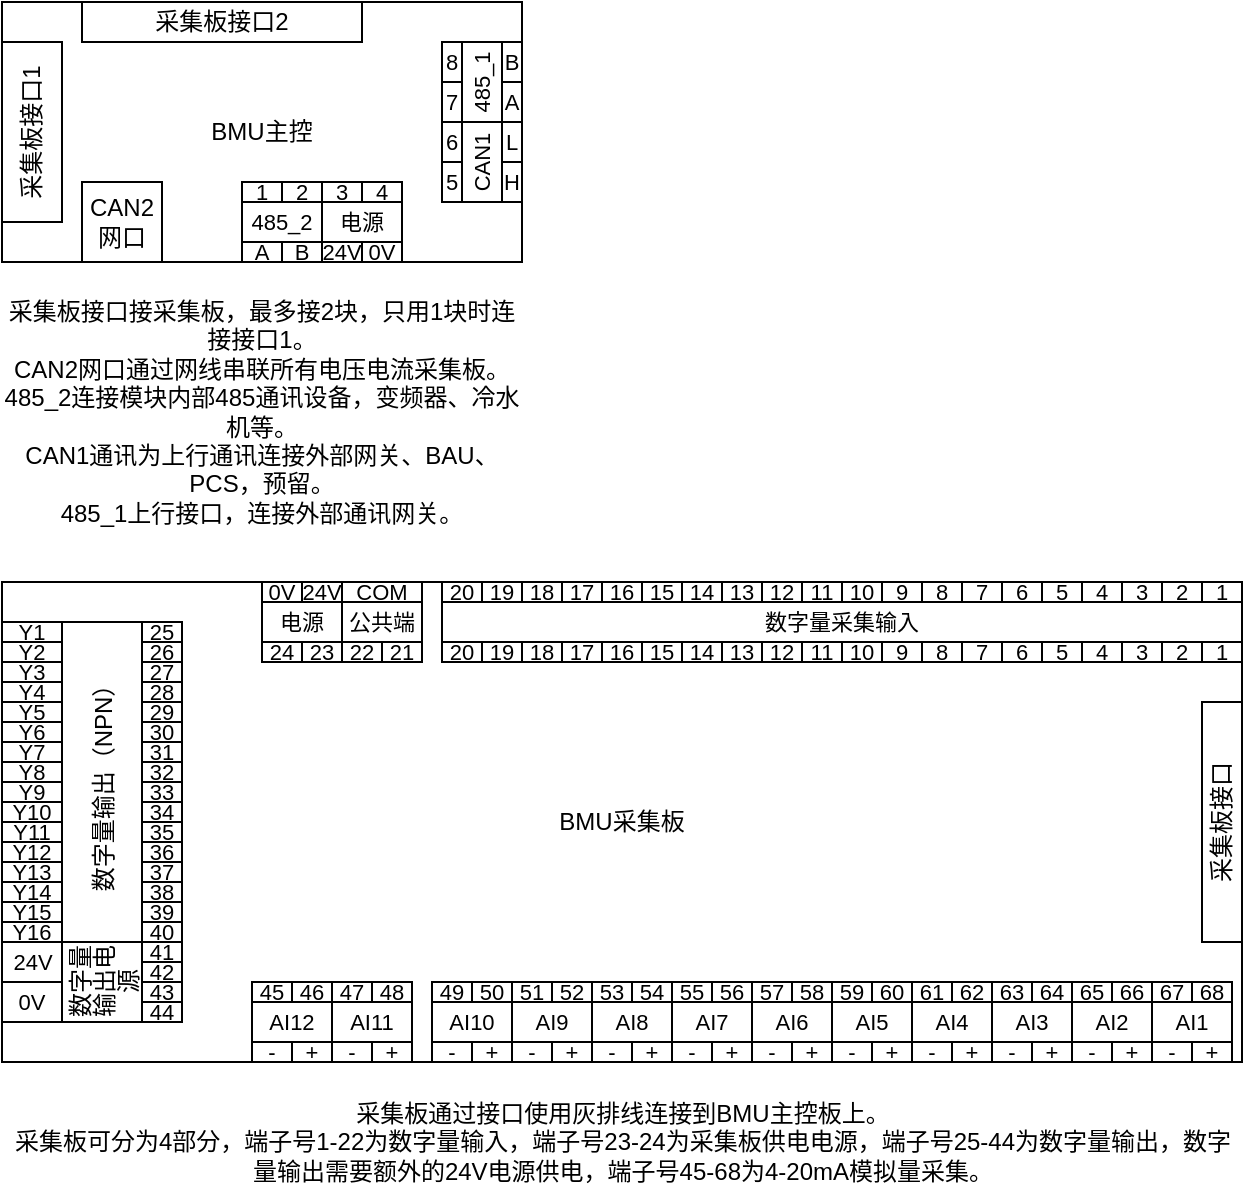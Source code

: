 <mxfile version="21.6.8" type="github">
  <diagram name="第 1 页" id="vHNizKL9Y82_c_2R3YAB">
    <mxGraphModel dx="815" dy="434" grid="1" gridSize="10" guides="1" tooltips="1" connect="1" arrows="1" fold="1" page="1" pageScale="1" pageWidth="827" pageHeight="1169" math="0" shadow="0">
      <root>
        <mxCell id="0" />
        <mxCell id="1" parent="0" />
        <mxCell id="wkE--7n2eSdFaFKRiEd0-43" value="BMU采集板" style="rounded=0;whiteSpace=wrap;html=1;" vertex="1" parent="1">
          <mxGeometry x="30" y="310" width="620" height="240" as="geometry" />
        </mxCell>
        <mxCell id="wkE--7n2eSdFaFKRiEd0-44" value="采集板接口" style="rounded=0;whiteSpace=wrap;html=1;verticalAlign=middle;horizontal=0;align=center;fontFamily=Helvetica;" vertex="1" parent="1">
          <mxGeometry x="630" y="370" width="20" height="120" as="geometry" />
        </mxCell>
        <mxCell id="wkE--7n2eSdFaFKRiEd0-46" value="&lt;p style=&quot;line-height: 100%;&quot;&gt;&lt;font style=&quot;font-size: 11px;&quot;&gt;1&lt;/font&gt;&lt;/p&gt;" style="rounded=0;whiteSpace=wrap;html=1;fontSize=8;" vertex="1" parent="1">
          <mxGeometry x="630" y="340" width="20" height="10" as="geometry" />
        </mxCell>
        <mxCell id="wkE--7n2eSdFaFKRiEd0-48" value="&lt;p style=&quot;line-height: 100%;&quot;&gt;&lt;font style=&quot;font-size: 11px;&quot;&gt;2&lt;/font&gt;&lt;/p&gt;" style="rounded=0;whiteSpace=wrap;html=1;fontSize=8;" vertex="1" parent="1">
          <mxGeometry x="610" y="340" width="20" height="10" as="geometry" />
        </mxCell>
        <mxCell id="wkE--7n2eSdFaFKRiEd0-51" value="&lt;p style=&quot;line-height: 100%;&quot;&gt;&lt;font style=&quot;font-size: 11px;&quot;&gt;3&lt;/font&gt;&lt;/p&gt;" style="rounded=0;whiteSpace=wrap;html=1;fontSize=8;" vertex="1" parent="1">
          <mxGeometry x="590" y="340" width="20" height="10" as="geometry" />
        </mxCell>
        <mxCell id="wkE--7n2eSdFaFKRiEd0-53" value="&lt;p style=&quot;line-height: 100%;&quot;&gt;&lt;font style=&quot;font-size: 11px;&quot;&gt;4&lt;/font&gt;&lt;/p&gt;" style="rounded=0;whiteSpace=wrap;html=1;fontSize=8;" vertex="1" parent="1">
          <mxGeometry x="570" y="340" width="20" height="10" as="geometry" />
        </mxCell>
        <mxCell id="wkE--7n2eSdFaFKRiEd0-56" value="&lt;p style=&quot;line-height: 100%;&quot;&gt;&lt;font style=&quot;font-size: 11px;&quot;&gt;数字量采集输入&lt;/font&gt;&lt;/p&gt;" style="rounded=0;whiteSpace=wrap;html=1;fontSize=8;" vertex="1" parent="1">
          <mxGeometry x="250" y="320" width="400" height="20" as="geometry" />
        </mxCell>
        <mxCell id="wkE--7n2eSdFaFKRiEd0-57" value="&lt;p style=&quot;line-height: 100%;&quot;&gt;&lt;font style=&quot;font-size: 11px;&quot;&gt;5&lt;/font&gt;&lt;/p&gt;" style="rounded=0;whiteSpace=wrap;html=1;fontSize=8;" vertex="1" parent="1">
          <mxGeometry x="550" y="340" width="20" height="10" as="geometry" />
        </mxCell>
        <mxCell id="wkE--7n2eSdFaFKRiEd0-58" value="&lt;p style=&quot;line-height: 100%;&quot;&gt;&lt;font style=&quot;font-size: 11px;&quot;&gt;6&lt;/font&gt;&lt;/p&gt;" style="rounded=0;whiteSpace=wrap;html=1;fontSize=8;" vertex="1" parent="1">
          <mxGeometry x="530" y="340" width="20" height="10" as="geometry" />
        </mxCell>
        <mxCell id="wkE--7n2eSdFaFKRiEd0-59" value="&lt;p style=&quot;line-height: 100%;&quot;&gt;&lt;font style=&quot;font-size: 11px;&quot;&gt;7&lt;/font&gt;&lt;/p&gt;" style="rounded=0;whiteSpace=wrap;html=1;fontSize=8;" vertex="1" parent="1">
          <mxGeometry x="510" y="340" width="20" height="10" as="geometry" />
        </mxCell>
        <mxCell id="wkE--7n2eSdFaFKRiEd0-60" value="&lt;p style=&quot;line-height: 100%;&quot;&gt;&lt;font style=&quot;font-size: 11px;&quot;&gt;8&lt;/font&gt;&lt;/p&gt;" style="rounded=0;whiteSpace=wrap;html=1;fontSize=8;" vertex="1" parent="1">
          <mxGeometry x="490" y="340" width="20" height="10" as="geometry" />
        </mxCell>
        <mxCell id="wkE--7n2eSdFaFKRiEd0-61" value="&lt;p style=&quot;line-height: 100%;&quot;&gt;&lt;font style=&quot;font-size: 11px;&quot;&gt;9&lt;/font&gt;&lt;/p&gt;" style="rounded=0;whiteSpace=wrap;html=1;fontSize=8;" vertex="1" parent="1">
          <mxGeometry x="470" y="340" width="20" height="10" as="geometry" />
        </mxCell>
        <mxCell id="wkE--7n2eSdFaFKRiEd0-62" value="&lt;p style=&quot;line-height: 100%;&quot;&gt;&lt;font style=&quot;font-size: 11px;&quot;&gt;10&lt;/font&gt;&lt;/p&gt;" style="rounded=0;whiteSpace=wrap;html=1;fontSize=8;" vertex="1" parent="1">
          <mxGeometry x="450" y="340" width="20" height="10" as="geometry" />
        </mxCell>
        <mxCell id="wkE--7n2eSdFaFKRiEd0-63" value="&lt;p style=&quot;line-height: 100%;&quot;&gt;&lt;font style=&quot;font-size: 11px;&quot;&gt;11&lt;/font&gt;&lt;/p&gt;" style="rounded=0;whiteSpace=wrap;html=1;fontSize=8;" vertex="1" parent="1">
          <mxGeometry x="430" y="340" width="20" height="10" as="geometry" />
        </mxCell>
        <mxCell id="wkE--7n2eSdFaFKRiEd0-64" value="&lt;p style=&quot;line-height: 100%;&quot;&gt;&lt;font style=&quot;font-size: 11px;&quot;&gt;12&lt;/font&gt;&lt;/p&gt;" style="rounded=0;whiteSpace=wrap;html=1;fontSize=8;" vertex="1" parent="1">
          <mxGeometry x="410" y="340" width="20" height="10" as="geometry" />
        </mxCell>
        <mxCell id="wkE--7n2eSdFaFKRiEd0-65" value="&lt;p style=&quot;line-height: 100%;&quot;&gt;&lt;font style=&quot;font-size: 11px;&quot;&gt;13&lt;/font&gt;&lt;/p&gt;" style="rounded=0;whiteSpace=wrap;html=1;fontSize=8;" vertex="1" parent="1">
          <mxGeometry x="390" y="340" width="20" height="10" as="geometry" />
        </mxCell>
        <mxCell id="wkE--7n2eSdFaFKRiEd0-66" value="&lt;p style=&quot;line-height: 100%;&quot;&gt;&lt;font style=&quot;font-size: 11px;&quot;&gt;14&lt;/font&gt;&lt;/p&gt;" style="rounded=0;whiteSpace=wrap;html=1;fontSize=8;" vertex="1" parent="1">
          <mxGeometry x="370" y="340" width="20" height="10" as="geometry" />
        </mxCell>
        <mxCell id="wkE--7n2eSdFaFKRiEd0-67" value="&lt;p style=&quot;line-height: 100%;&quot;&gt;&lt;font style=&quot;font-size: 11px;&quot;&gt;15&lt;/font&gt;&lt;/p&gt;" style="rounded=0;whiteSpace=wrap;html=1;fontSize=8;" vertex="1" parent="1">
          <mxGeometry x="350" y="340" width="20" height="10" as="geometry" />
        </mxCell>
        <mxCell id="wkE--7n2eSdFaFKRiEd0-68" value="&lt;p style=&quot;line-height: 100%;&quot;&gt;&lt;font style=&quot;font-size: 11px;&quot;&gt;16&lt;/font&gt;&lt;/p&gt;" style="rounded=0;whiteSpace=wrap;html=1;fontSize=8;" vertex="1" parent="1">
          <mxGeometry x="330" y="340" width="20" height="10" as="geometry" />
        </mxCell>
        <mxCell id="wkE--7n2eSdFaFKRiEd0-69" value="&lt;p style=&quot;line-height: 100%;&quot;&gt;&lt;font style=&quot;font-size: 11px;&quot;&gt;17&lt;/font&gt;&lt;/p&gt;" style="rounded=0;whiteSpace=wrap;html=1;fontSize=8;" vertex="1" parent="1">
          <mxGeometry x="310" y="340" width="20" height="10" as="geometry" />
        </mxCell>
        <mxCell id="wkE--7n2eSdFaFKRiEd0-70" value="&lt;p style=&quot;line-height: 100%;&quot;&gt;&lt;font style=&quot;font-size: 11px;&quot;&gt;18&lt;/font&gt;&lt;/p&gt;" style="rounded=0;whiteSpace=wrap;html=1;fontSize=8;" vertex="1" parent="1">
          <mxGeometry x="290" y="340" width="20" height="10" as="geometry" />
        </mxCell>
        <mxCell id="wkE--7n2eSdFaFKRiEd0-71" value="&lt;p style=&quot;line-height: 100%;&quot;&gt;&lt;font style=&quot;font-size: 11px;&quot;&gt;19&lt;/font&gt;&lt;/p&gt;" style="rounded=0;whiteSpace=wrap;html=1;fontSize=8;" vertex="1" parent="1">
          <mxGeometry x="270" y="340" width="20" height="10" as="geometry" />
        </mxCell>
        <mxCell id="wkE--7n2eSdFaFKRiEd0-72" value="&lt;p style=&quot;line-height: 100%;&quot;&gt;&lt;font style=&quot;font-size: 11px;&quot;&gt;20&lt;/font&gt;&lt;/p&gt;" style="rounded=0;whiteSpace=wrap;html=1;fontSize=8;" vertex="1" parent="1">
          <mxGeometry x="250" y="340" width="20" height="10" as="geometry" />
        </mxCell>
        <mxCell id="wkE--7n2eSdFaFKRiEd0-76" value="&lt;p style=&quot;line-height: 100%;&quot;&gt;&lt;font style=&quot;font-size: 11px;&quot;&gt;1&lt;/font&gt;&lt;/p&gt;" style="rounded=0;whiteSpace=wrap;html=1;fontSize=8;" vertex="1" parent="1">
          <mxGeometry x="630" y="310" width="20" height="10" as="geometry" />
        </mxCell>
        <mxCell id="wkE--7n2eSdFaFKRiEd0-77" value="&lt;p style=&quot;line-height: 100%;&quot;&gt;&lt;font style=&quot;font-size: 11px;&quot;&gt;2&lt;/font&gt;&lt;/p&gt;" style="rounded=0;whiteSpace=wrap;html=1;fontSize=8;" vertex="1" parent="1">
          <mxGeometry x="610" y="310" width="20" height="10" as="geometry" />
        </mxCell>
        <mxCell id="wkE--7n2eSdFaFKRiEd0-78" value="&lt;p style=&quot;line-height: 100%;&quot;&gt;&lt;font style=&quot;font-size: 11px;&quot;&gt;3&lt;/font&gt;&lt;/p&gt;" style="rounded=0;whiteSpace=wrap;html=1;fontSize=8;" vertex="1" parent="1">
          <mxGeometry x="590" y="310" width="20" height="10" as="geometry" />
        </mxCell>
        <mxCell id="wkE--7n2eSdFaFKRiEd0-79" value="&lt;p style=&quot;line-height: 100%;&quot;&gt;&lt;font style=&quot;font-size: 11px;&quot;&gt;4&lt;/font&gt;&lt;/p&gt;" style="rounded=0;whiteSpace=wrap;html=1;fontSize=8;" vertex="1" parent="1">
          <mxGeometry x="570" y="310" width="20" height="10" as="geometry" />
        </mxCell>
        <mxCell id="wkE--7n2eSdFaFKRiEd0-80" value="&lt;p style=&quot;line-height: 100%;&quot;&gt;&lt;font style=&quot;font-size: 11px;&quot;&gt;5&lt;/font&gt;&lt;/p&gt;" style="rounded=0;whiteSpace=wrap;html=1;fontSize=8;" vertex="1" parent="1">
          <mxGeometry x="550" y="310" width="20" height="10" as="geometry" />
        </mxCell>
        <mxCell id="wkE--7n2eSdFaFKRiEd0-81" value="&lt;p style=&quot;line-height: 100%;&quot;&gt;&lt;font style=&quot;font-size: 11px;&quot;&gt;6&lt;/font&gt;&lt;/p&gt;" style="rounded=0;whiteSpace=wrap;html=1;fontSize=8;" vertex="1" parent="1">
          <mxGeometry x="530" y="310" width="20" height="10" as="geometry" />
        </mxCell>
        <mxCell id="wkE--7n2eSdFaFKRiEd0-82" value="&lt;p style=&quot;line-height: 100%;&quot;&gt;&lt;font style=&quot;font-size: 11px;&quot;&gt;7&lt;/font&gt;&lt;/p&gt;" style="rounded=0;whiteSpace=wrap;html=1;fontSize=8;" vertex="1" parent="1">
          <mxGeometry x="510" y="310" width="20" height="10" as="geometry" />
        </mxCell>
        <mxCell id="wkE--7n2eSdFaFKRiEd0-83" value="&lt;p style=&quot;line-height: 100%;&quot;&gt;&lt;font style=&quot;font-size: 11px;&quot;&gt;8&lt;/font&gt;&lt;/p&gt;" style="rounded=0;whiteSpace=wrap;html=1;fontSize=8;" vertex="1" parent="1">
          <mxGeometry x="490" y="310" width="20" height="10" as="geometry" />
        </mxCell>
        <mxCell id="wkE--7n2eSdFaFKRiEd0-84" value="&lt;p style=&quot;line-height: 100%;&quot;&gt;&lt;font style=&quot;font-size: 11px;&quot;&gt;9&lt;/font&gt;&lt;/p&gt;" style="rounded=0;whiteSpace=wrap;html=1;fontSize=8;" vertex="1" parent="1">
          <mxGeometry x="470" y="310" width="20" height="10" as="geometry" />
        </mxCell>
        <mxCell id="wkE--7n2eSdFaFKRiEd0-85" value="&lt;p style=&quot;line-height: 100%;&quot;&gt;&lt;font style=&quot;font-size: 11px;&quot;&gt;10&lt;/font&gt;&lt;/p&gt;" style="rounded=0;whiteSpace=wrap;html=1;fontSize=8;" vertex="1" parent="1">
          <mxGeometry x="450" y="310" width="20" height="10" as="geometry" />
        </mxCell>
        <mxCell id="wkE--7n2eSdFaFKRiEd0-86" value="&lt;p style=&quot;line-height: 100%;&quot;&gt;&lt;font style=&quot;font-size: 11px;&quot;&gt;11&lt;/font&gt;&lt;/p&gt;" style="rounded=0;whiteSpace=wrap;html=1;fontSize=8;" vertex="1" parent="1">
          <mxGeometry x="430" y="310" width="20" height="10" as="geometry" />
        </mxCell>
        <mxCell id="wkE--7n2eSdFaFKRiEd0-87" value="&lt;p style=&quot;line-height: 100%;&quot;&gt;&lt;font style=&quot;font-size: 11px;&quot;&gt;12&lt;/font&gt;&lt;/p&gt;" style="rounded=0;whiteSpace=wrap;html=1;fontSize=8;" vertex="1" parent="1">
          <mxGeometry x="410" y="310" width="20" height="10" as="geometry" />
        </mxCell>
        <mxCell id="wkE--7n2eSdFaFKRiEd0-88" value="&lt;p style=&quot;line-height: 100%;&quot;&gt;&lt;font style=&quot;font-size: 11px;&quot;&gt;13&lt;/font&gt;&lt;/p&gt;" style="rounded=0;whiteSpace=wrap;html=1;fontSize=8;" vertex="1" parent="1">
          <mxGeometry x="390" y="310" width="20" height="10" as="geometry" />
        </mxCell>
        <mxCell id="wkE--7n2eSdFaFKRiEd0-89" value="&lt;p style=&quot;line-height: 100%;&quot;&gt;&lt;font style=&quot;font-size: 11px;&quot;&gt;14&lt;/font&gt;&lt;/p&gt;" style="rounded=0;whiteSpace=wrap;html=1;fontSize=8;" vertex="1" parent="1">
          <mxGeometry x="370" y="310" width="20" height="10" as="geometry" />
        </mxCell>
        <mxCell id="wkE--7n2eSdFaFKRiEd0-90" value="&lt;p style=&quot;line-height: 100%;&quot;&gt;&lt;font style=&quot;font-size: 11px;&quot;&gt;15&lt;/font&gt;&lt;/p&gt;" style="rounded=0;whiteSpace=wrap;html=1;fontSize=8;" vertex="1" parent="1">
          <mxGeometry x="350" y="310" width="20" height="10" as="geometry" />
        </mxCell>
        <mxCell id="wkE--7n2eSdFaFKRiEd0-91" value="&lt;p style=&quot;line-height: 100%;&quot;&gt;&lt;font style=&quot;font-size: 11px;&quot;&gt;16&lt;/font&gt;&lt;/p&gt;" style="rounded=0;whiteSpace=wrap;html=1;fontSize=8;" vertex="1" parent="1">
          <mxGeometry x="330" y="310" width="20" height="10" as="geometry" />
        </mxCell>
        <mxCell id="wkE--7n2eSdFaFKRiEd0-92" value="&lt;p style=&quot;line-height: 100%;&quot;&gt;&lt;font style=&quot;font-size: 11px;&quot;&gt;17&lt;/font&gt;&lt;/p&gt;" style="rounded=0;whiteSpace=wrap;html=1;fontSize=8;" vertex="1" parent="1">
          <mxGeometry x="310" y="310" width="20" height="10" as="geometry" />
        </mxCell>
        <mxCell id="wkE--7n2eSdFaFKRiEd0-93" value="&lt;p style=&quot;line-height: 100%;&quot;&gt;&lt;font style=&quot;font-size: 11px;&quot;&gt;18&lt;/font&gt;&lt;/p&gt;" style="rounded=0;whiteSpace=wrap;html=1;fontSize=8;" vertex="1" parent="1">
          <mxGeometry x="290" y="310" width="20" height="10" as="geometry" />
        </mxCell>
        <mxCell id="wkE--7n2eSdFaFKRiEd0-94" value="&lt;p style=&quot;line-height: 100%;&quot;&gt;&lt;font style=&quot;font-size: 11px;&quot;&gt;19&lt;/font&gt;&lt;/p&gt;" style="rounded=0;whiteSpace=wrap;html=1;fontSize=8;" vertex="1" parent="1">
          <mxGeometry x="270" y="310" width="20" height="10" as="geometry" />
        </mxCell>
        <mxCell id="wkE--7n2eSdFaFKRiEd0-95" value="&lt;p style=&quot;line-height: 100%;&quot;&gt;&lt;font style=&quot;font-size: 11px;&quot;&gt;20&lt;/font&gt;&lt;/p&gt;" style="rounded=0;whiteSpace=wrap;html=1;fontSize=8;" vertex="1" parent="1">
          <mxGeometry x="250" y="310" width="20" height="10" as="geometry" />
        </mxCell>
        <mxCell id="wkE--7n2eSdFaFKRiEd0-96" value="&lt;p style=&quot;line-height: 100%;&quot;&gt;&lt;font style=&quot;font-size: 11px;&quot;&gt;21&lt;/font&gt;&lt;/p&gt;" style="rounded=0;whiteSpace=wrap;html=1;fontSize=8;" vertex="1" parent="1">
          <mxGeometry x="220" y="340" width="20" height="10" as="geometry" />
        </mxCell>
        <mxCell id="wkE--7n2eSdFaFKRiEd0-97" value="&lt;p style=&quot;line-height: 100%;&quot;&gt;&lt;font style=&quot;font-size: 11px;&quot;&gt;22&lt;/font&gt;&lt;/p&gt;" style="rounded=0;whiteSpace=wrap;html=1;fontSize=8;" vertex="1" parent="1">
          <mxGeometry x="200" y="340" width="20" height="10" as="geometry" />
        </mxCell>
        <mxCell id="wkE--7n2eSdFaFKRiEd0-98" value="&lt;p style=&quot;line-height: 100%;&quot;&gt;&lt;font style=&quot;font-size: 11px;&quot;&gt;23&lt;/font&gt;&lt;/p&gt;" style="rounded=0;whiteSpace=wrap;html=1;fontSize=8;" vertex="1" parent="1">
          <mxGeometry x="180" y="340" width="20" height="10" as="geometry" />
        </mxCell>
        <mxCell id="wkE--7n2eSdFaFKRiEd0-99" value="&lt;p style=&quot;line-height: 100%;&quot;&gt;&lt;font style=&quot;font-size: 11px;&quot;&gt;24&lt;/font&gt;&lt;/p&gt;" style="rounded=0;whiteSpace=wrap;html=1;fontSize=8;" vertex="1" parent="1">
          <mxGeometry x="160" y="340" width="20" height="10" as="geometry" />
        </mxCell>
        <mxCell id="wkE--7n2eSdFaFKRiEd0-100" value="&lt;p style=&quot;line-height: 100%;&quot;&gt;&lt;font style=&quot;font-size: 11px;&quot;&gt;公共端&lt;/font&gt;&lt;/p&gt;" style="rounded=0;whiteSpace=wrap;html=1;fontSize=8;" vertex="1" parent="1">
          <mxGeometry x="200" y="320" width="40" height="20" as="geometry" />
        </mxCell>
        <mxCell id="wkE--7n2eSdFaFKRiEd0-101" value="&lt;p style=&quot;line-height: 100%;&quot;&gt;&lt;span style=&quot;font-size: 11px;&quot;&gt;COM&lt;/span&gt;&lt;/p&gt;" style="rounded=0;whiteSpace=wrap;html=1;fontSize=8;" vertex="1" parent="1">
          <mxGeometry x="200" y="310" width="40" height="10" as="geometry" />
        </mxCell>
        <mxCell id="wkE--7n2eSdFaFKRiEd0-102" value="&lt;p style=&quot;line-height: 100%;&quot;&gt;&lt;font style=&quot;font-size: 11px;&quot;&gt;电源&lt;/font&gt;&lt;/p&gt;" style="rounded=0;whiteSpace=wrap;html=1;fontSize=8;" vertex="1" parent="1">
          <mxGeometry x="160" y="320" width="40" height="20" as="geometry" />
        </mxCell>
        <mxCell id="wkE--7n2eSdFaFKRiEd0-103" value="&lt;p style=&quot;line-height: 100%;&quot;&gt;&lt;font style=&quot;font-size: 11px;&quot;&gt;24V&lt;/font&gt;&lt;/p&gt;" style="rounded=0;whiteSpace=wrap;html=1;fontSize=8;" vertex="1" parent="1">
          <mxGeometry x="180" y="310" width="20" height="10" as="geometry" />
        </mxCell>
        <mxCell id="wkE--7n2eSdFaFKRiEd0-104" value="&lt;p style=&quot;line-height: 100%;&quot;&gt;&lt;font style=&quot;font-size: 11px;&quot;&gt;0V&lt;/font&gt;&lt;/p&gt;" style="rounded=0;whiteSpace=wrap;html=1;fontSize=8;" vertex="1" parent="1">
          <mxGeometry x="160" y="310" width="20" height="10" as="geometry" />
        </mxCell>
        <mxCell id="wkE--7n2eSdFaFKRiEd0-106" value="BMU主控" style="rounded=0;whiteSpace=wrap;html=1;" vertex="1" parent="1">
          <mxGeometry x="30" y="20" width="260" height="130" as="geometry" />
        </mxCell>
        <mxCell id="wkE--7n2eSdFaFKRiEd0-107" value="采集板接口1" style="rounded=0;whiteSpace=wrap;html=1;verticalAlign=middle;horizontal=0;align=center;fontFamily=Helvetica;" vertex="1" parent="1">
          <mxGeometry x="30" y="40" width="30" height="90" as="geometry" />
        </mxCell>
        <mxCell id="wkE--7n2eSdFaFKRiEd0-108" value="采集板接口2" style="rounded=0;whiteSpace=wrap;html=1;" vertex="1" parent="1">
          <mxGeometry x="70" y="20" width="140" height="20" as="geometry" />
        </mxCell>
        <mxCell id="wkE--7n2eSdFaFKRiEd0-109" value="" style="group" vertex="1" connectable="0" parent="1">
          <mxGeometry x="150" y="110" width="80" height="40" as="geometry" />
        </mxCell>
        <mxCell id="wkE--7n2eSdFaFKRiEd0-110" value="&lt;p style=&quot;line-height: 100%;&quot;&gt;&lt;font style=&quot;font-size: 11px;&quot;&gt;1&lt;/font&gt;&lt;/p&gt;" style="rounded=0;whiteSpace=wrap;html=1;fontSize=8;" vertex="1" parent="wkE--7n2eSdFaFKRiEd0-109">
          <mxGeometry width="20" height="10" as="geometry" />
        </mxCell>
        <mxCell id="wkE--7n2eSdFaFKRiEd0-111" value="&lt;p style=&quot;line-height: 100%;&quot;&gt;&lt;span style=&quot;font-size: 11px;&quot;&gt;485_2&lt;/span&gt;&lt;/p&gt;" style="rounded=0;whiteSpace=wrap;html=1;fontSize=8;horizontal=1;" vertex="1" parent="wkE--7n2eSdFaFKRiEd0-109">
          <mxGeometry y="10" width="40" height="20" as="geometry" />
        </mxCell>
        <mxCell id="wkE--7n2eSdFaFKRiEd0-112" value="&lt;p style=&quot;line-height: 100%;&quot;&gt;&lt;font style=&quot;font-size: 11px;&quot;&gt;2&lt;/font&gt;&lt;/p&gt;" style="rounded=0;whiteSpace=wrap;html=1;fontSize=8;" vertex="1" parent="wkE--7n2eSdFaFKRiEd0-109">
          <mxGeometry x="20" width="20" height="10" as="geometry" />
        </mxCell>
        <mxCell id="wkE--7n2eSdFaFKRiEd0-113" value="&lt;p style=&quot;line-height: 100%;&quot;&gt;&lt;font style=&quot;font-size: 11px;&quot;&gt;A&lt;/font&gt;&lt;/p&gt;" style="rounded=0;whiteSpace=wrap;html=1;fontSize=8;" vertex="1" parent="wkE--7n2eSdFaFKRiEd0-109">
          <mxGeometry y="30" width="20" height="10" as="geometry" />
        </mxCell>
        <mxCell id="wkE--7n2eSdFaFKRiEd0-114" value="&lt;p style=&quot;line-height: 100%;&quot;&gt;&lt;font style=&quot;font-size: 11px;&quot;&gt;B&lt;/font&gt;&lt;/p&gt;" style="rounded=0;whiteSpace=wrap;html=1;fontSize=8;" vertex="1" parent="wkE--7n2eSdFaFKRiEd0-109">
          <mxGeometry x="20" y="30" width="20" height="10" as="geometry" />
        </mxCell>
        <mxCell id="wkE--7n2eSdFaFKRiEd0-115" value="&lt;p style=&quot;line-height: 100%;&quot;&gt;&lt;font style=&quot;font-size: 11px;&quot;&gt;3&lt;/font&gt;&lt;/p&gt;" style="rounded=0;whiteSpace=wrap;html=1;fontSize=8;" vertex="1" parent="wkE--7n2eSdFaFKRiEd0-109">
          <mxGeometry x="40" width="20" height="10" as="geometry" />
        </mxCell>
        <mxCell id="wkE--7n2eSdFaFKRiEd0-116" value="电源" style="rounded=0;whiteSpace=wrap;fontSize=11;horizontal=1;html=1;fillStyle=auto;gradientColor=none;" vertex="1" parent="wkE--7n2eSdFaFKRiEd0-109">
          <mxGeometry x="40" y="10" width="40" height="20" as="geometry" />
        </mxCell>
        <mxCell id="wkE--7n2eSdFaFKRiEd0-117" value="&lt;p style=&quot;line-height: 100%;&quot;&gt;&lt;font style=&quot;font-size: 11px;&quot;&gt;4&lt;/font&gt;&lt;/p&gt;" style="rounded=0;whiteSpace=wrap;html=1;fontSize=8;" vertex="1" parent="wkE--7n2eSdFaFKRiEd0-109">
          <mxGeometry x="60" width="20" height="10" as="geometry" />
        </mxCell>
        <mxCell id="wkE--7n2eSdFaFKRiEd0-118" value="&lt;p style=&quot;line-height: 100%;&quot;&gt;&lt;font style=&quot;font-size: 11px;&quot;&gt;24V&lt;/font&gt;&lt;/p&gt;" style="rounded=0;whiteSpace=wrap;html=1;fontSize=8;" vertex="1" parent="wkE--7n2eSdFaFKRiEd0-109">
          <mxGeometry x="40" y="30" width="20" height="10" as="geometry" />
        </mxCell>
        <mxCell id="wkE--7n2eSdFaFKRiEd0-119" value="&lt;p style=&quot;line-height: 100%;&quot;&gt;&lt;font style=&quot;font-size: 11px;&quot;&gt;0V&lt;/font&gt;&lt;/p&gt;" style="rounded=0;whiteSpace=wrap;html=1;fontSize=8;" vertex="1" parent="wkE--7n2eSdFaFKRiEd0-109">
          <mxGeometry x="60" y="30" width="20" height="10" as="geometry" />
        </mxCell>
        <mxCell id="wkE--7n2eSdFaFKRiEd0-120" value="" style="group" vertex="1" connectable="0" parent="1">
          <mxGeometry x="250" y="40" width="40" height="80" as="geometry" />
        </mxCell>
        <mxCell id="wkE--7n2eSdFaFKRiEd0-121" value="&lt;p style=&quot;line-height: 100%;&quot;&gt;&lt;font style=&quot;font-size: 11px;&quot;&gt;5&lt;/font&gt;&lt;/p&gt;" style="rounded=0;whiteSpace=wrap;html=1;fontSize=8;" vertex="1" parent="wkE--7n2eSdFaFKRiEd0-120">
          <mxGeometry y="60" width="10" height="20" as="geometry" />
        </mxCell>
        <mxCell id="wkE--7n2eSdFaFKRiEd0-122" value="&lt;p style=&quot;line-height: 100%;&quot;&gt;&lt;span style=&quot;font-size: 11px;&quot;&gt;CAN1&lt;/span&gt;&lt;/p&gt;" style="rounded=0;whiteSpace=wrap;html=1;fontSize=8;horizontal=0;" vertex="1" parent="wkE--7n2eSdFaFKRiEd0-120">
          <mxGeometry x="10" y="40" width="20" height="40" as="geometry" />
        </mxCell>
        <mxCell id="wkE--7n2eSdFaFKRiEd0-123" value="&lt;p style=&quot;line-height: 100%;&quot;&gt;&lt;font style=&quot;font-size: 11px;&quot;&gt;6&lt;/font&gt;&lt;/p&gt;" style="rounded=0;whiteSpace=wrap;html=1;fontSize=8;" vertex="1" parent="wkE--7n2eSdFaFKRiEd0-120">
          <mxGeometry y="40" width="10" height="20" as="geometry" />
        </mxCell>
        <mxCell id="wkE--7n2eSdFaFKRiEd0-124" value="&lt;p style=&quot;line-height: 100%;&quot;&gt;&lt;span style=&quot;font-size: 11px;&quot;&gt;H&lt;/span&gt;&lt;/p&gt;" style="rounded=0;whiteSpace=wrap;html=1;fontSize=8;" vertex="1" parent="wkE--7n2eSdFaFKRiEd0-120">
          <mxGeometry x="30" y="60" width="10" height="20" as="geometry" />
        </mxCell>
        <mxCell id="wkE--7n2eSdFaFKRiEd0-125" value="&lt;p style=&quot;line-height: 100%;&quot;&gt;&lt;span style=&quot;font-size: 11px;&quot;&gt;L&lt;/span&gt;&lt;/p&gt;" style="rounded=0;whiteSpace=wrap;html=1;fontSize=8;" vertex="1" parent="wkE--7n2eSdFaFKRiEd0-120">
          <mxGeometry x="30" y="40" width="10" height="20" as="geometry" />
        </mxCell>
        <mxCell id="wkE--7n2eSdFaFKRiEd0-126" value="&lt;p style=&quot;line-height: 100%;&quot;&gt;&lt;font style=&quot;font-size: 11px;&quot;&gt;7&lt;/font&gt;&lt;/p&gt;" style="rounded=0;whiteSpace=wrap;html=1;fontSize=8;" vertex="1" parent="wkE--7n2eSdFaFKRiEd0-120">
          <mxGeometry y="20" width="10" height="20" as="geometry" />
        </mxCell>
        <mxCell id="wkE--7n2eSdFaFKRiEd0-127" value="&lt;p style=&quot;line-height: 100%;&quot;&gt;&lt;span style=&quot;font-size: 11px;&quot;&gt;485_1&lt;/span&gt;&lt;/p&gt;" style="rounded=0;whiteSpace=wrap;html=1;fontSize=8;horizontal=0;" vertex="1" parent="wkE--7n2eSdFaFKRiEd0-120">
          <mxGeometry x="10" width="20" height="40" as="geometry" />
        </mxCell>
        <mxCell id="wkE--7n2eSdFaFKRiEd0-128" value="&lt;p style=&quot;line-height: 100%;&quot;&gt;&lt;font style=&quot;font-size: 11px;&quot;&gt;8&lt;/font&gt;&lt;/p&gt;" style="rounded=0;whiteSpace=wrap;html=1;fontSize=8;" vertex="1" parent="wkE--7n2eSdFaFKRiEd0-120">
          <mxGeometry width="10" height="20" as="geometry" />
        </mxCell>
        <mxCell id="wkE--7n2eSdFaFKRiEd0-129" value="&lt;p style=&quot;line-height: 100%;&quot;&gt;&lt;span style=&quot;font-size: 11px;&quot;&gt;A&lt;/span&gt;&lt;/p&gt;" style="rounded=0;whiteSpace=wrap;html=1;fontSize=8;" vertex="1" parent="wkE--7n2eSdFaFKRiEd0-120">
          <mxGeometry x="30" y="20" width="10" height="20" as="geometry" />
        </mxCell>
        <mxCell id="wkE--7n2eSdFaFKRiEd0-130" value="&lt;p style=&quot;line-height: 100%;&quot;&gt;&lt;span style=&quot;font-size: 11px;&quot;&gt;B&lt;/span&gt;&lt;/p&gt;" style="rounded=0;whiteSpace=wrap;html=1;fontSize=8;" vertex="1" parent="wkE--7n2eSdFaFKRiEd0-120">
          <mxGeometry x="30" width="10" height="20" as="geometry" />
        </mxCell>
        <mxCell id="wkE--7n2eSdFaFKRiEd0-131" value="CAN2&lt;br&gt;网口" style="rounded=0;whiteSpace=wrap;html=1;verticalAlign=middle;horizontal=1;align=center;fontFamily=Helvetica;" vertex="1" parent="1">
          <mxGeometry x="70" y="110" width="40" height="40" as="geometry" />
        </mxCell>
        <mxCell id="wkE--7n2eSdFaFKRiEd0-132" value="采集板接口接采集板，最多接2块，只用1块时连接接口1。&lt;br&gt;CAN2网口通过网线串联所有电压电流采集板。&lt;br&gt;485_2连接模块内部485通讯设备，变频器、冷水机等。&lt;br&gt;CAN1通讯为上行通讯连接外部网关、BAU、PCS，预留。&lt;br&gt;485_1上行接口，连接外部通讯网关。" style="text;strokeColor=none;align=center;fillColor=none;html=1;verticalAlign=middle;whiteSpace=wrap;rounded=0;" vertex="1" parent="1">
          <mxGeometry x="30" y="160" width="260" height="130" as="geometry" />
        </mxCell>
        <mxCell id="wkE--7n2eSdFaFKRiEd0-133" value="&lt;p style=&quot;line-height: 100%;&quot;&gt;&lt;font style=&quot;font-size: 11px;&quot;&gt;26&lt;/font&gt;&lt;/p&gt;" style="rounded=0;whiteSpace=wrap;html=1;fontSize=8;" vertex="1" parent="1">
          <mxGeometry x="100" y="340" width="20" height="10" as="geometry" />
        </mxCell>
        <mxCell id="wkE--7n2eSdFaFKRiEd0-134" value="&lt;p style=&quot;line-height: 100%;&quot;&gt;&lt;font style=&quot;font-size: 11px;&quot;&gt;25&lt;/font&gt;&lt;/p&gt;" style="rounded=0;whiteSpace=wrap;html=1;fontSize=8;" vertex="1" parent="1">
          <mxGeometry x="100" y="330" width="20" height="10" as="geometry" />
        </mxCell>
        <mxCell id="wkE--7n2eSdFaFKRiEd0-135" value="&lt;p style=&quot;line-height: 100%; font-size: 12px;&quot;&gt;&lt;span style=&quot;font-size: 12px;&quot;&gt;数字量输出（NPN）&lt;/span&gt;&lt;/p&gt;" style="rounded=0;whiteSpace=wrap;html=1;fontSize=12;horizontal=0;" vertex="1" parent="1">
          <mxGeometry x="60" y="330" width="40" height="160" as="geometry" />
        </mxCell>
        <mxCell id="wkE--7n2eSdFaFKRiEd0-136" value="&lt;p style=&quot;line-height: 100%;&quot;&gt;&lt;font style=&quot;font-size: 11px;&quot;&gt;Y2&lt;/font&gt;&lt;/p&gt;" style="rounded=0;whiteSpace=wrap;html=1;fontSize=8;" vertex="1" parent="1">
          <mxGeometry x="30" y="340" width="30" height="10" as="geometry" />
        </mxCell>
        <mxCell id="wkE--7n2eSdFaFKRiEd0-137" value="&lt;p style=&quot;line-height: 100%;&quot;&gt;&lt;span style=&quot;font-size: 11px;&quot;&gt;Y1&lt;/span&gt;&lt;/p&gt;" style="rounded=0;whiteSpace=wrap;html=1;fontSize=8;" vertex="1" parent="1">
          <mxGeometry x="30" y="330" width="30" height="10" as="geometry" />
        </mxCell>
        <mxCell id="wkE--7n2eSdFaFKRiEd0-138" value="&lt;p style=&quot;line-height: 100%;&quot;&gt;&lt;font style=&quot;font-size: 11px;&quot;&gt;Y4&lt;/font&gt;&lt;/p&gt;" style="rounded=0;whiteSpace=wrap;html=1;fontSize=8;" vertex="1" parent="1">
          <mxGeometry x="30" y="360" width="30" height="10" as="geometry" />
        </mxCell>
        <mxCell id="wkE--7n2eSdFaFKRiEd0-139" value="&lt;p style=&quot;line-height: 100%;&quot;&gt;&lt;span style=&quot;font-size: 11px;&quot;&gt;Y3&lt;/span&gt;&lt;/p&gt;" style="rounded=0;whiteSpace=wrap;html=1;fontSize=8;" vertex="1" parent="1">
          <mxGeometry x="30" y="350" width="30" height="10" as="geometry" />
        </mxCell>
        <mxCell id="wkE--7n2eSdFaFKRiEd0-140" value="&lt;p style=&quot;line-height: 100%;&quot;&gt;&lt;font style=&quot;font-size: 11px;&quot;&gt;Y6&lt;/font&gt;&lt;/p&gt;" style="rounded=0;whiteSpace=wrap;html=1;fontSize=8;" vertex="1" parent="1">
          <mxGeometry x="30" y="380" width="30" height="10" as="geometry" />
        </mxCell>
        <mxCell id="wkE--7n2eSdFaFKRiEd0-141" value="&lt;p style=&quot;line-height: 100%;&quot;&gt;&lt;span style=&quot;font-size: 11px;&quot;&gt;Y5&lt;/span&gt;&lt;/p&gt;" style="rounded=0;whiteSpace=wrap;html=1;fontSize=8;" vertex="1" parent="1">
          <mxGeometry x="30" y="370" width="30" height="10" as="geometry" />
        </mxCell>
        <mxCell id="wkE--7n2eSdFaFKRiEd0-142" value="&lt;p style=&quot;line-height: 100%;&quot;&gt;&lt;font style=&quot;font-size: 11px;&quot;&gt;Y8&lt;/font&gt;&lt;/p&gt;" style="rounded=0;whiteSpace=wrap;html=1;fontSize=8;" vertex="1" parent="1">
          <mxGeometry x="30" y="400" width="30" height="10" as="geometry" />
        </mxCell>
        <mxCell id="wkE--7n2eSdFaFKRiEd0-143" value="&lt;p style=&quot;line-height: 100%;&quot;&gt;&lt;span style=&quot;font-size: 11px;&quot;&gt;Y7&lt;/span&gt;&lt;/p&gt;" style="rounded=0;whiteSpace=wrap;html=1;fontSize=8;" vertex="1" parent="1">
          <mxGeometry x="30" y="390" width="30" height="10" as="geometry" />
        </mxCell>
        <mxCell id="wkE--7n2eSdFaFKRiEd0-146" value="&lt;p style=&quot;line-height: 100%;&quot;&gt;&lt;font style=&quot;font-size: 11px;&quot;&gt;Y10&lt;/font&gt;&lt;/p&gt;" style="rounded=0;whiteSpace=wrap;html=1;fontSize=8;" vertex="1" parent="1">
          <mxGeometry x="30" y="420" width="30" height="10" as="geometry" />
        </mxCell>
        <mxCell id="wkE--7n2eSdFaFKRiEd0-147" value="&lt;p style=&quot;line-height: 100%;&quot;&gt;&lt;span style=&quot;font-size: 11px;&quot;&gt;Y9&lt;/span&gt;&lt;/p&gt;" style="rounded=0;whiteSpace=wrap;html=1;fontSize=8;" vertex="1" parent="1">
          <mxGeometry x="30" y="410" width="30" height="10" as="geometry" />
        </mxCell>
        <mxCell id="wkE--7n2eSdFaFKRiEd0-148" value="&lt;p style=&quot;line-height: 100%;&quot;&gt;&lt;font style=&quot;font-size: 11px;&quot;&gt;Y12&lt;/font&gt;&lt;/p&gt;" style="rounded=0;whiteSpace=wrap;html=1;fontSize=8;" vertex="1" parent="1">
          <mxGeometry x="30" y="440" width="30" height="10" as="geometry" />
        </mxCell>
        <mxCell id="wkE--7n2eSdFaFKRiEd0-149" value="&lt;p style=&quot;line-height: 100%;&quot;&gt;&lt;span style=&quot;font-size: 11px;&quot;&gt;Y11&lt;/span&gt;&lt;/p&gt;" style="rounded=0;whiteSpace=wrap;html=1;fontSize=8;" vertex="1" parent="1">
          <mxGeometry x="30" y="430" width="30" height="10" as="geometry" />
        </mxCell>
        <mxCell id="wkE--7n2eSdFaFKRiEd0-150" value="&lt;p style=&quot;line-height: 100%;&quot;&gt;&lt;font style=&quot;font-size: 11px;&quot;&gt;Y14&lt;/font&gt;&lt;/p&gt;" style="rounded=0;whiteSpace=wrap;html=1;fontSize=8;" vertex="1" parent="1">
          <mxGeometry x="30" y="460" width="30" height="10" as="geometry" />
        </mxCell>
        <mxCell id="wkE--7n2eSdFaFKRiEd0-151" value="&lt;p style=&quot;line-height: 100%;&quot;&gt;&lt;span style=&quot;font-size: 11px;&quot;&gt;Y13&lt;/span&gt;&lt;/p&gt;" style="rounded=0;whiteSpace=wrap;html=1;fontSize=8;" vertex="1" parent="1">
          <mxGeometry x="30" y="450" width="30" height="10" as="geometry" />
        </mxCell>
        <mxCell id="wkE--7n2eSdFaFKRiEd0-152" value="&lt;p style=&quot;line-height: 100%;&quot;&gt;&lt;font style=&quot;font-size: 11px;&quot;&gt;Y16&lt;/font&gt;&lt;/p&gt;" style="rounded=0;whiteSpace=wrap;html=1;fontSize=8;" vertex="1" parent="1">
          <mxGeometry x="30" y="480" width="30" height="10" as="geometry" />
        </mxCell>
        <mxCell id="wkE--7n2eSdFaFKRiEd0-153" value="&lt;p style=&quot;line-height: 100%;&quot;&gt;&lt;span style=&quot;font-size: 11px;&quot;&gt;Y15&lt;/span&gt;&lt;/p&gt;" style="rounded=0;whiteSpace=wrap;html=1;fontSize=8;" vertex="1" parent="1">
          <mxGeometry x="30" y="470" width="30" height="10" as="geometry" />
        </mxCell>
        <mxCell id="wkE--7n2eSdFaFKRiEd0-162" value="&lt;p style=&quot;line-height: 100%;&quot;&gt;&lt;span style=&quot;font-size: 11px;&quot;&gt;24V&lt;/span&gt;&lt;/p&gt;" style="rounded=0;whiteSpace=wrap;html=1;fontSize=8;" vertex="1" parent="1">
          <mxGeometry x="30" y="490" width="31" height="20" as="geometry" />
        </mxCell>
        <mxCell id="wkE--7n2eSdFaFKRiEd0-163" value="&lt;p style=&quot;line-height: 100%;&quot;&gt;&lt;font style=&quot;font-size: 11px;&quot;&gt;28&lt;/font&gt;&lt;/p&gt;" style="rounded=0;whiteSpace=wrap;html=1;fontSize=8;" vertex="1" parent="1">
          <mxGeometry x="100" y="360" width="20" height="10" as="geometry" />
        </mxCell>
        <mxCell id="wkE--7n2eSdFaFKRiEd0-164" value="&lt;p style=&quot;line-height: 100%;&quot;&gt;&lt;font style=&quot;font-size: 11px;&quot;&gt;27&lt;/font&gt;&lt;/p&gt;" style="rounded=0;whiteSpace=wrap;html=1;fontSize=8;" vertex="1" parent="1">
          <mxGeometry x="100" y="350" width="20" height="10" as="geometry" />
        </mxCell>
        <mxCell id="wkE--7n2eSdFaFKRiEd0-165" value="&lt;p style=&quot;line-height: 100%;&quot;&gt;&lt;font style=&quot;font-size: 11px;&quot;&gt;30&lt;/font&gt;&lt;/p&gt;" style="rounded=0;whiteSpace=wrap;html=1;fontSize=8;" vertex="1" parent="1">
          <mxGeometry x="100" y="380" width="20" height="10" as="geometry" />
        </mxCell>
        <mxCell id="wkE--7n2eSdFaFKRiEd0-166" value="&lt;p style=&quot;line-height: 100%;&quot;&gt;&lt;font style=&quot;font-size: 11px;&quot;&gt;29&lt;/font&gt;&lt;/p&gt;" style="rounded=0;whiteSpace=wrap;html=1;fontSize=8;" vertex="1" parent="1">
          <mxGeometry x="100" y="370" width="20" height="10" as="geometry" />
        </mxCell>
        <mxCell id="wkE--7n2eSdFaFKRiEd0-167" value="&lt;p style=&quot;line-height: 100%;&quot;&gt;&lt;font style=&quot;font-size: 11px;&quot;&gt;32&lt;/font&gt;&lt;/p&gt;" style="rounded=0;whiteSpace=wrap;html=1;fontSize=8;" vertex="1" parent="1">
          <mxGeometry x="100" y="400" width="20" height="10" as="geometry" />
        </mxCell>
        <mxCell id="wkE--7n2eSdFaFKRiEd0-168" value="&lt;p style=&quot;line-height: 100%;&quot;&gt;&lt;font style=&quot;font-size: 11px;&quot;&gt;31&lt;/font&gt;&lt;/p&gt;" style="rounded=0;whiteSpace=wrap;html=1;fontSize=8;" vertex="1" parent="1">
          <mxGeometry x="100" y="390" width="20" height="10" as="geometry" />
        </mxCell>
        <mxCell id="wkE--7n2eSdFaFKRiEd0-169" value="&lt;p style=&quot;line-height: 100%;&quot;&gt;&lt;font style=&quot;font-size: 11px;&quot;&gt;34&lt;/font&gt;&lt;/p&gt;" style="rounded=0;whiteSpace=wrap;html=1;fontSize=8;" vertex="1" parent="1">
          <mxGeometry x="100" y="420" width="20" height="10" as="geometry" />
        </mxCell>
        <mxCell id="wkE--7n2eSdFaFKRiEd0-170" value="&lt;p style=&quot;line-height: 100%;&quot;&gt;&lt;font style=&quot;font-size: 11px;&quot;&gt;33&lt;/font&gt;&lt;/p&gt;" style="rounded=0;whiteSpace=wrap;html=1;fontSize=8;" vertex="1" parent="1">
          <mxGeometry x="100" y="410" width="20" height="10" as="geometry" />
        </mxCell>
        <mxCell id="wkE--7n2eSdFaFKRiEd0-171" value="&lt;p style=&quot;line-height: 100%;&quot;&gt;&lt;font style=&quot;font-size: 11px;&quot;&gt;36&lt;/font&gt;&lt;/p&gt;" style="rounded=0;whiteSpace=wrap;html=1;fontSize=8;" vertex="1" parent="1">
          <mxGeometry x="100" y="440" width="20" height="10" as="geometry" />
        </mxCell>
        <mxCell id="wkE--7n2eSdFaFKRiEd0-172" value="&lt;p style=&quot;line-height: 100%;&quot;&gt;&lt;font style=&quot;font-size: 11px;&quot;&gt;35&lt;/font&gt;&lt;/p&gt;" style="rounded=0;whiteSpace=wrap;html=1;fontSize=8;" vertex="1" parent="1">
          <mxGeometry x="100" y="430" width="20" height="10" as="geometry" />
        </mxCell>
        <mxCell id="wkE--7n2eSdFaFKRiEd0-173" value="&lt;p style=&quot;line-height: 100%;&quot;&gt;&lt;font style=&quot;font-size: 11px;&quot;&gt;38&lt;/font&gt;&lt;/p&gt;" style="rounded=0;whiteSpace=wrap;html=1;fontSize=8;" vertex="1" parent="1">
          <mxGeometry x="100" y="460" width="20" height="10" as="geometry" />
        </mxCell>
        <mxCell id="wkE--7n2eSdFaFKRiEd0-174" value="&lt;p style=&quot;line-height: 100%;&quot;&gt;&lt;font style=&quot;font-size: 11px;&quot;&gt;37&lt;/font&gt;&lt;/p&gt;" style="rounded=0;whiteSpace=wrap;html=1;fontSize=8;" vertex="1" parent="1">
          <mxGeometry x="100" y="450" width="20" height="10" as="geometry" />
        </mxCell>
        <mxCell id="wkE--7n2eSdFaFKRiEd0-175" value="&lt;p style=&quot;line-height: 100%;&quot;&gt;&lt;font style=&quot;font-size: 11px;&quot;&gt;40&lt;/font&gt;&lt;/p&gt;" style="rounded=0;whiteSpace=wrap;html=1;fontSize=8;" vertex="1" parent="1">
          <mxGeometry x="100" y="480" width="20" height="10" as="geometry" />
        </mxCell>
        <mxCell id="wkE--7n2eSdFaFKRiEd0-176" value="&lt;p style=&quot;line-height: 100%;&quot;&gt;&lt;font style=&quot;font-size: 11px;&quot;&gt;39&lt;/font&gt;&lt;/p&gt;" style="rounded=0;whiteSpace=wrap;html=1;fontSize=8;" vertex="1" parent="1">
          <mxGeometry x="100" y="470" width="20" height="10" as="geometry" />
        </mxCell>
        <mxCell id="wkE--7n2eSdFaFKRiEd0-177" value="&lt;p style=&quot;line-height: 100%; font-size: 12px;&quot;&gt;&lt;span style=&quot;font-size: 12px;&quot;&gt;数字量输出电源&lt;/span&gt;&lt;/p&gt;" style="rounded=0;whiteSpace=wrap;html=1;fontSize=12;horizontal=0;" vertex="1" parent="1">
          <mxGeometry x="60" y="490" width="41" height="40" as="geometry" />
        </mxCell>
        <mxCell id="wkE--7n2eSdFaFKRiEd0-178" value="&lt;p style=&quot;line-height: 100%;&quot;&gt;&lt;span style=&quot;font-size: 11px;&quot;&gt;0V&lt;/span&gt;&lt;/p&gt;" style="rounded=0;whiteSpace=wrap;html=1;fontSize=8;" vertex="1" parent="1">
          <mxGeometry x="30" y="510" width="30" height="20" as="geometry" />
        </mxCell>
        <mxCell id="wkE--7n2eSdFaFKRiEd0-179" value="&lt;p style=&quot;line-height: 100%;&quot;&gt;&lt;font style=&quot;font-size: 11px;&quot;&gt;42&lt;/font&gt;&lt;/p&gt;" style="rounded=0;whiteSpace=wrap;html=1;fontSize=8;" vertex="1" parent="1">
          <mxGeometry x="100" y="500" width="20" height="10" as="geometry" />
        </mxCell>
        <mxCell id="wkE--7n2eSdFaFKRiEd0-180" value="&lt;p style=&quot;line-height: 100%;&quot;&gt;&lt;font style=&quot;font-size: 11px;&quot;&gt;41&lt;/font&gt;&lt;/p&gt;" style="rounded=0;whiteSpace=wrap;html=1;fontSize=8;" vertex="1" parent="1">
          <mxGeometry x="100" y="490" width="20" height="10" as="geometry" />
        </mxCell>
        <mxCell id="wkE--7n2eSdFaFKRiEd0-181" value="&lt;p style=&quot;line-height: 100%;&quot;&gt;&lt;font style=&quot;font-size: 11px;&quot;&gt;44&lt;/font&gt;&lt;/p&gt;" style="rounded=0;whiteSpace=wrap;html=1;fontSize=8;" vertex="1" parent="1">
          <mxGeometry x="100" y="520" width="20" height="10" as="geometry" />
        </mxCell>
        <mxCell id="wkE--7n2eSdFaFKRiEd0-182" value="&lt;p style=&quot;line-height: 100%;&quot;&gt;&lt;font style=&quot;font-size: 11px;&quot;&gt;43&lt;/font&gt;&lt;/p&gt;" style="rounded=0;whiteSpace=wrap;html=1;fontSize=8;" vertex="1" parent="1">
          <mxGeometry x="100" y="510" width="20" height="10" as="geometry" />
        </mxCell>
        <mxCell id="wkE--7n2eSdFaFKRiEd0-204" value="&lt;p style=&quot;line-height: 100%;&quot;&gt;&lt;font style=&quot;font-size: 11px;&quot;&gt;68&lt;/font&gt;&lt;/p&gt;" style="rounded=0;whiteSpace=wrap;html=1;fontSize=8;" vertex="1" parent="1">
          <mxGeometry x="625" y="510" width="20" height="10" as="geometry" />
        </mxCell>
        <mxCell id="wkE--7n2eSdFaFKRiEd0-205" value="&lt;p style=&quot;line-height: 100%;&quot;&gt;&lt;font style=&quot;font-size: 11px;&quot;&gt;67&lt;/font&gt;&lt;/p&gt;" style="rounded=0;whiteSpace=wrap;html=1;fontSize=8;" vertex="1" parent="1">
          <mxGeometry x="605" y="510" width="20" height="10" as="geometry" />
        </mxCell>
        <mxCell id="wkE--7n2eSdFaFKRiEd0-206" value="&lt;p style=&quot;line-height: 100%;&quot;&gt;&lt;font style=&quot;font-size: 11px;&quot;&gt;66&lt;/font&gt;&lt;/p&gt;" style="rounded=0;whiteSpace=wrap;html=1;fontSize=8;" vertex="1" parent="1">
          <mxGeometry x="585" y="510" width="20" height="10" as="geometry" />
        </mxCell>
        <mxCell id="wkE--7n2eSdFaFKRiEd0-207" value="&lt;p style=&quot;line-height: 100%;&quot;&gt;&lt;span style=&quot;font-size: 11px;&quot;&gt;65&lt;/span&gt;&lt;/p&gt;" style="rounded=0;whiteSpace=wrap;html=1;fontSize=8;" vertex="1" parent="1">
          <mxGeometry x="565" y="510" width="20" height="10" as="geometry" />
        </mxCell>
        <mxCell id="wkE--7n2eSdFaFKRiEd0-208" value="&lt;p style=&quot;line-height: 100%;&quot;&gt;&lt;font style=&quot;font-size: 11px;&quot;&gt;64&lt;/font&gt;&lt;/p&gt;" style="rounded=0;whiteSpace=wrap;html=1;fontSize=8;" vertex="1" parent="1">
          <mxGeometry x="545" y="510" width="20" height="10" as="geometry" />
        </mxCell>
        <mxCell id="wkE--7n2eSdFaFKRiEd0-209" value="&lt;p style=&quot;line-height: 100%;&quot;&gt;&lt;font style=&quot;font-size: 11px;&quot;&gt;63&lt;/font&gt;&lt;/p&gt;" style="rounded=0;whiteSpace=wrap;html=1;fontSize=8;" vertex="1" parent="1">
          <mxGeometry x="525" y="510" width="20" height="10" as="geometry" />
        </mxCell>
        <mxCell id="wkE--7n2eSdFaFKRiEd0-210" value="&lt;p style=&quot;line-height: 100%;&quot;&gt;&lt;font style=&quot;font-size: 11px;&quot;&gt;62&lt;/font&gt;&lt;/p&gt;" style="rounded=0;whiteSpace=wrap;html=1;fontSize=8;" vertex="1" parent="1">
          <mxGeometry x="505" y="510" width="20" height="10" as="geometry" />
        </mxCell>
        <mxCell id="wkE--7n2eSdFaFKRiEd0-211" value="&lt;p style=&quot;line-height: 100%;&quot;&gt;&lt;span style=&quot;font-size: 11px;&quot;&gt;61&lt;/span&gt;&lt;/p&gt;" style="rounded=0;whiteSpace=wrap;html=1;fontSize=8;" vertex="1" parent="1">
          <mxGeometry x="485" y="510" width="20" height="10" as="geometry" />
        </mxCell>
        <mxCell id="wkE--7n2eSdFaFKRiEd0-212" value="&lt;p style=&quot;line-height: 100%;&quot;&gt;&lt;font style=&quot;font-size: 11px;&quot;&gt;60&lt;/font&gt;&lt;/p&gt;" style="rounded=0;whiteSpace=wrap;html=1;fontSize=8;" vertex="1" parent="1">
          <mxGeometry x="465" y="510" width="20" height="10" as="geometry" />
        </mxCell>
        <mxCell id="wkE--7n2eSdFaFKRiEd0-213" value="&lt;p style=&quot;line-height: 100%;&quot;&gt;&lt;font style=&quot;font-size: 11px;&quot;&gt;59&lt;/font&gt;&lt;/p&gt;" style="rounded=0;whiteSpace=wrap;html=1;fontSize=8;" vertex="1" parent="1">
          <mxGeometry x="445" y="510" width="20" height="10" as="geometry" />
        </mxCell>
        <mxCell id="wkE--7n2eSdFaFKRiEd0-214" value="&lt;p style=&quot;line-height: 100%;&quot;&gt;&lt;font style=&quot;font-size: 11px;&quot;&gt;58&lt;/font&gt;&lt;/p&gt;" style="rounded=0;whiteSpace=wrap;html=1;fontSize=8;" vertex="1" parent="1">
          <mxGeometry x="425" y="510" width="20" height="10" as="geometry" />
        </mxCell>
        <mxCell id="wkE--7n2eSdFaFKRiEd0-215" value="&lt;p style=&quot;line-height: 100%;&quot;&gt;&lt;font style=&quot;font-size: 11px;&quot;&gt;57&lt;/font&gt;&lt;/p&gt;" style="rounded=0;whiteSpace=wrap;html=1;fontSize=8;" vertex="1" parent="1">
          <mxGeometry x="405" y="510" width="20" height="10" as="geometry" />
        </mxCell>
        <mxCell id="wkE--7n2eSdFaFKRiEd0-216" value="&lt;p style=&quot;line-height: 100%;&quot;&gt;&lt;font style=&quot;font-size: 11px;&quot;&gt;56&lt;/font&gt;&lt;/p&gt;" style="rounded=0;whiteSpace=wrap;html=1;fontSize=8;" vertex="1" parent="1">
          <mxGeometry x="385" y="510" width="20" height="10" as="geometry" />
        </mxCell>
        <mxCell id="wkE--7n2eSdFaFKRiEd0-217" value="&lt;p style=&quot;line-height: 100%;&quot;&gt;&lt;font style=&quot;font-size: 11px;&quot;&gt;55&lt;/font&gt;&lt;/p&gt;" style="rounded=0;whiteSpace=wrap;html=1;fontSize=8;" vertex="1" parent="1">
          <mxGeometry x="365" y="510" width="20" height="10" as="geometry" />
        </mxCell>
        <mxCell id="wkE--7n2eSdFaFKRiEd0-218" value="&lt;p style=&quot;line-height: 100%;&quot;&gt;&lt;font style=&quot;font-size: 11px;&quot;&gt;54&lt;/font&gt;&lt;/p&gt;" style="rounded=0;whiteSpace=wrap;html=1;fontSize=8;" vertex="1" parent="1">
          <mxGeometry x="345" y="510" width="20" height="10" as="geometry" />
        </mxCell>
        <mxCell id="wkE--7n2eSdFaFKRiEd0-219" value="&lt;p style=&quot;line-height: 100%;&quot;&gt;&lt;font style=&quot;font-size: 11px;&quot;&gt;53&lt;/font&gt;&lt;/p&gt;" style="rounded=0;whiteSpace=wrap;html=1;fontSize=8;" vertex="1" parent="1">
          <mxGeometry x="325" y="510" width="20" height="10" as="geometry" />
        </mxCell>
        <mxCell id="wkE--7n2eSdFaFKRiEd0-220" value="&lt;p style=&quot;line-height: 100%;&quot;&gt;&lt;font style=&quot;font-size: 11px;&quot;&gt;52&lt;/font&gt;&lt;/p&gt;" style="rounded=0;whiteSpace=wrap;html=1;fontSize=8;" vertex="1" parent="1">
          <mxGeometry x="305" y="510" width="20" height="10" as="geometry" />
        </mxCell>
        <mxCell id="wkE--7n2eSdFaFKRiEd0-221" value="&lt;p style=&quot;line-height: 100%;&quot;&gt;&lt;font style=&quot;font-size: 11px;&quot;&gt;51&lt;/font&gt;&lt;/p&gt;" style="rounded=0;whiteSpace=wrap;html=1;fontSize=8;" vertex="1" parent="1">
          <mxGeometry x="285" y="510" width="20" height="10" as="geometry" />
        </mxCell>
        <mxCell id="wkE--7n2eSdFaFKRiEd0-222" value="&lt;p style=&quot;line-height: 100%;&quot;&gt;&lt;font style=&quot;font-size: 11px;&quot;&gt;50&lt;/font&gt;&lt;/p&gt;" style="rounded=0;whiteSpace=wrap;html=1;fontSize=8;" vertex="1" parent="1">
          <mxGeometry x="265" y="510" width="20" height="10" as="geometry" />
        </mxCell>
        <mxCell id="wkE--7n2eSdFaFKRiEd0-223" value="&lt;p style=&quot;line-height: 100%;&quot;&gt;&lt;span style=&quot;font-size: 11px;&quot;&gt;49&lt;/span&gt;&lt;/p&gt;" style="rounded=0;whiteSpace=wrap;html=1;fontSize=8;" vertex="1" parent="1">
          <mxGeometry x="245" y="510" width="20" height="10" as="geometry" />
        </mxCell>
        <mxCell id="wkE--7n2eSdFaFKRiEd0-224" value="&lt;p style=&quot;line-height: 100%;&quot;&gt;&lt;font style=&quot;font-size: 11px;&quot;&gt;+&lt;/font&gt;&lt;/p&gt;" style="rounded=0;whiteSpace=wrap;html=1;fontSize=8;" vertex="1" parent="1">
          <mxGeometry x="215" y="540" width="20" height="10" as="geometry" />
        </mxCell>
        <mxCell id="wkE--7n2eSdFaFKRiEd0-225" value="&lt;p style=&quot;line-height: 100%;&quot;&gt;&lt;font style=&quot;font-size: 11px;&quot;&gt;-&lt;/font&gt;&lt;/p&gt;" style="rounded=0;whiteSpace=wrap;html=1;fontSize=8;" vertex="1" parent="1">
          <mxGeometry x="195" y="540" width="20" height="10" as="geometry" />
        </mxCell>
        <mxCell id="wkE--7n2eSdFaFKRiEd0-226" value="&lt;p style=&quot;line-height: 100%;&quot;&gt;&lt;font style=&quot;font-size: 11px;&quot;&gt;+&lt;/font&gt;&lt;/p&gt;" style="rounded=0;whiteSpace=wrap;html=1;fontSize=8;" vertex="1" parent="1">
          <mxGeometry x="175" y="540" width="20" height="10" as="geometry" />
        </mxCell>
        <mxCell id="wkE--7n2eSdFaFKRiEd0-227" value="&lt;p style=&quot;line-height: 100%;&quot;&gt;&lt;font style=&quot;font-size: 11px;&quot;&gt;-&lt;/font&gt;&lt;/p&gt;" style="rounded=0;whiteSpace=wrap;html=1;fontSize=8;" vertex="1" parent="1">
          <mxGeometry x="155" y="540" width="20" height="10" as="geometry" />
        </mxCell>
        <mxCell id="wkE--7n2eSdFaFKRiEd0-228" value="&lt;p style=&quot;line-height: 100%;&quot;&gt;&lt;span style=&quot;font-size: 11px;&quot;&gt;AI11&lt;/span&gt;&lt;/p&gt;" style="rounded=0;whiteSpace=wrap;html=1;fontSize=8;" vertex="1" parent="1">
          <mxGeometry x="195" y="520" width="40" height="20" as="geometry" />
        </mxCell>
        <mxCell id="wkE--7n2eSdFaFKRiEd0-230" value="&lt;p style=&quot;line-height: 100%;&quot;&gt;&lt;font style=&quot;font-size: 11px;&quot;&gt;AI12&lt;/font&gt;&lt;/p&gt;" style="rounded=0;whiteSpace=wrap;html=1;fontSize=8;" vertex="1" parent="1">
          <mxGeometry x="155" y="520" width="40" height="20" as="geometry" />
        </mxCell>
        <mxCell id="wkE--7n2eSdFaFKRiEd0-231" value="&lt;p style=&quot;line-height: 100%;&quot;&gt;&lt;font style=&quot;font-size: 11px;&quot;&gt;46&lt;/font&gt;&lt;/p&gt;" style="rounded=0;whiteSpace=wrap;html=1;fontSize=8;" vertex="1" parent="1">
          <mxGeometry x="175" y="510" width="20" height="10" as="geometry" />
        </mxCell>
        <mxCell id="wkE--7n2eSdFaFKRiEd0-232" value="&lt;p style=&quot;line-height: 100%;&quot;&gt;&lt;font style=&quot;font-size: 11px;&quot;&gt;45&lt;/font&gt;&lt;/p&gt;" style="rounded=0;whiteSpace=wrap;html=1;fontSize=8;" vertex="1" parent="1">
          <mxGeometry x="155" y="510" width="20" height="10" as="geometry" />
        </mxCell>
        <mxCell id="wkE--7n2eSdFaFKRiEd0-233" value="&lt;p style=&quot;line-height: 100%;&quot;&gt;&lt;font style=&quot;font-size: 11px;&quot;&gt;47&lt;/font&gt;&lt;/p&gt;" style="rounded=0;whiteSpace=wrap;html=1;fontSize=8;" vertex="1" parent="1">
          <mxGeometry x="195" y="510" width="20" height="10" as="geometry" />
        </mxCell>
        <mxCell id="wkE--7n2eSdFaFKRiEd0-234" value="&lt;p style=&quot;line-height: 100%;&quot;&gt;&lt;font style=&quot;font-size: 11px;&quot;&gt;48&lt;/font&gt;&lt;/p&gt;" style="rounded=0;whiteSpace=wrap;html=1;fontSize=8;" vertex="1" parent="1">
          <mxGeometry x="215" y="510" width="20" height="10" as="geometry" />
        </mxCell>
        <mxCell id="wkE--7n2eSdFaFKRiEd0-235" value="&lt;p style=&quot;line-height: 100%;&quot;&gt;&lt;span style=&quot;font-size: 11px;&quot;&gt;AI10&lt;/span&gt;&lt;/p&gt;" style="rounded=0;whiteSpace=wrap;html=1;fontSize=8;" vertex="1" parent="1">
          <mxGeometry x="245" y="520" width="40" height="20" as="geometry" />
        </mxCell>
        <mxCell id="wkE--7n2eSdFaFKRiEd0-236" value="&lt;p style=&quot;line-height: 100%;&quot;&gt;&lt;span style=&quot;font-size: 11px;&quot;&gt;AI9&lt;/span&gt;&lt;/p&gt;" style="rounded=0;whiteSpace=wrap;html=1;fontSize=8;" vertex="1" parent="1">
          <mxGeometry x="285" y="520" width="40" height="20" as="geometry" />
        </mxCell>
        <mxCell id="wkE--7n2eSdFaFKRiEd0-237" value="&lt;p style=&quot;line-height: 100%;&quot;&gt;&lt;span style=&quot;font-size: 11px;&quot;&gt;AI8&lt;/span&gt;&lt;/p&gt;" style="rounded=0;whiteSpace=wrap;html=1;fontSize=8;" vertex="1" parent="1">
          <mxGeometry x="325" y="520" width="40" height="20" as="geometry" />
        </mxCell>
        <mxCell id="wkE--7n2eSdFaFKRiEd0-238" value="&lt;p style=&quot;line-height: 100%;&quot;&gt;&lt;span style=&quot;font-size: 11px;&quot;&gt;AI7&lt;/span&gt;&lt;/p&gt;" style="rounded=0;whiteSpace=wrap;html=1;fontSize=8;" vertex="1" parent="1">
          <mxGeometry x="365" y="520" width="40" height="20" as="geometry" />
        </mxCell>
        <mxCell id="wkE--7n2eSdFaFKRiEd0-239" value="&lt;p style=&quot;line-height: 100%;&quot;&gt;&lt;span style=&quot;font-size: 11px;&quot;&gt;AI6&lt;/span&gt;&lt;/p&gt;" style="rounded=0;whiteSpace=wrap;html=1;fontSize=8;" vertex="1" parent="1">
          <mxGeometry x="405" y="520" width="40" height="20" as="geometry" />
        </mxCell>
        <mxCell id="wkE--7n2eSdFaFKRiEd0-240" value="&lt;p style=&quot;line-height: 100%;&quot;&gt;&lt;span style=&quot;font-size: 11px;&quot;&gt;AI5&lt;/span&gt;&lt;/p&gt;" style="rounded=0;whiteSpace=wrap;html=1;fontSize=8;" vertex="1" parent="1">
          <mxGeometry x="445" y="520" width="40" height="20" as="geometry" />
        </mxCell>
        <mxCell id="wkE--7n2eSdFaFKRiEd0-241" value="&lt;p style=&quot;line-height: 100%;&quot;&gt;&lt;span style=&quot;font-size: 11px;&quot;&gt;AI4&lt;/span&gt;&lt;/p&gt;" style="rounded=0;whiteSpace=wrap;html=1;fontSize=8;" vertex="1" parent="1">
          <mxGeometry x="485" y="520" width="40" height="20" as="geometry" />
        </mxCell>
        <mxCell id="wkE--7n2eSdFaFKRiEd0-242" value="&lt;p style=&quot;line-height: 100%;&quot;&gt;&lt;span style=&quot;font-size: 11px;&quot;&gt;AI3&lt;/span&gt;&lt;/p&gt;" style="rounded=0;whiteSpace=wrap;html=1;fontSize=8;" vertex="1" parent="1">
          <mxGeometry x="525" y="520" width="40" height="20" as="geometry" />
        </mxCell>
        <mxCell id="wkE--7n2eSdFaFKRiEd0-243" value="&lt;p style=&quot;line-height: 100%;&quot;&gt;&lt;span style=&quot;font-size: 11px;&quot;&gt;AI2&lt;/span&gt;&lt;/p&gt;" style="rounded=0;whiteSpace=wrap;html=1;fontSize=8;" vertex="1" parent="1">
          <mxGeometry x="565" y="520" width="40" height="20" as="geometry" />
        </mxCell>
        <mxCell id="wkE--7n2eSdFaFKRiEd0-244" value="&lt;p style=&quot;line-height: 100%;&quot;&gt;&lt;span style=&quot;font-size: 11px;&quot;&gt;AI1&lt;/span&gt;&lt;/p&gt;" style="rounded=0;whiteSpace=wrap;html=1;fontSize=8;" vertex="1" parent="1">
          <mxGeometry x="605" y="520" width="40" height="20" as="geometry" />
        </mxCell>
        <mxCell id="wkE--7n2eSdFaFKRiEd0-247" value="采集板通过接口使用灰排线连接到BMU主控板上。&lt;br&gt;采集板可分为4部分，端子号1-22为数字量输入，端子号23-24为采集板供电电源，端子号25-44为数字量输出，数字量输出需要额外的24V电源供电，端子号45-68为4-20mA模拟量采集。" style="text;strokeColor=none;align=center;fillColor=none;html=1;verticalAlign=middle;whiteSpace=wrap;rounded=0;" vertex="1" parent="1">
          <mxGeometry x="32.5" y="560" width="615" height="60" as="geometry" />
        </mxCell>
        <mxCell id="wkE--7n2eSdFaFKRiEd0-248" value="&lt;p style=&quot;line-height: 100%;&quot;&gt;&lt;font style=&quot;font-size: 11px;&quot;&gt;+&lt;/font&gt;&lt;/p&gt;" style="rounded=0;whiteSpace=wrap;html=1;fontSize=8;" vertex="1" parent="1">
          <mxGeometry x="305" y="540" width="20" height="10" as="geometry" />
        </mxCell>
        <mxCell id="wkE--7n2eSdFaFKRiEd0-249" value="&lt;p style=&quot;line-height: 100%;&quot;&gt;&lt;font style=&quot;font-size: 11px;&quot;&gt;-&lt;/font&gt;&lt;/p&gt;" style="rounded=0;whiteSpace=wrap;html=1;fontSize=8;" vertex="1" parent="1">
          <mxGeometry x="285" y="540" width="20" height="10" as="geometry" />
        </mxCell>
        <mxCell id="wkE--7n2eSdFaFKRiEd0-250" value="&lt;p style=&quot;line-height: 100%;&quot;&gt;&lt;font style=&quot;font-size: 11px;&quot;&gt;+&lt;/font&gt;&lt;/p&gt;" style="rounded=0;whiteSpace=wrap;html=1;fontSize=8;" vertex="1" parent="1">
          <mxGeometry x="265" y="540" width="20" height="10" as="geometry" />
        </mxCell>
        <mxCell id="wkE--7n2eSdFaFKRiEd0-251" value="&lt;p style=&quot;line-height: 100%;&quot;&gt;&lt;font style=&quot;font-size: 11px;&quot;&gt;-&lt;/font&gt;&lt;/p&gt;" style="rounded=0;whiteSpace=wrap;html=1;fontSize=8;" vertex="1" parent="1">
          <mxGeometry x="245" y="540" width="20" height="10" as="geometry" />
        </mxCell>
        <mxCell id="wkE--7n2eSdFaFKRiEd0-252" value="&lt;p style=&quot;line-height: 100%;&quot;&gt;&lt;font style=&quot;font-size: 11px;&quot;&gt;+&lt;/font&gt;&lt;/p&gt;" style="rounded=0;whiteSpace=wrap;html=1;fontSize=8;" vertex="1" parent="1">
          <mxGeometry x="385" y="540" width="20" height="10" as="geometry" />
        </mxCell>
        <mxCell id="wkE--7n2eSdFaFKRiEd0-253" value="&lt;p style=&quot;line-height: 100%;&quot;&gt;&lt;font style=&quot;font-size: 11px;&quot;&gt;-&lt;/font&gt;&lt;/p&gt;" style="rounded=0;whiteSpace=wrap;html=1;fontSize=8;" vertex="1" parent="1">
          <mxGeometry x="365" y="540" width="20" height="10" as="geometry" />
        </mxCell>
        <mxCell id="wkE--7n2eSdFaFKRiEd0-254" value="&lt;p style=&quot;line-height: 100%;&quot;&gt;&lt;font style=&quot;font-size: 11px;&quot;&gt;+&lt;/font&gt;&lt;/p&gt;" style="rounded=0;whiteSpace=wrap;html=1;fontSize=8;" vertex="1" parent="1">
          <mxGeometry x="345" y="540" width="20" height="10" as="geometry" />
        </mxCell>
        <mxCell id="wkE--7n2eSdFaFKRiEd0-255" value="&lt;p style=&quot;line-height: 100%;&quot;&gt;&lt;font style=&quot;font-size: 11px;&quot;&gt;-&lt;/font&gt;&lt;/p&gt;" style="rounded=0;whiteSpace=wrap;html=1;fontSize=8;" vertex="1" parent="1">
          <mxGeometry x="325" y="540" width="20" height="10" as="geometry" />
        </mxCell>
        <mxCell id="wkE--7n2eSdFaFKRiEd0-256" value="&lt;p style=&quot;line-height: 100%;&quot;&gt;&lt;font style=&quot;font-size: 11px;&quot;&gt;+&lt;/font&gt;&lt;/p&gt;" style="rounded=0;whiteSpace=wrap;html=1;fontSize=8;" vertex="1" parent="1">
          <mxGeometry x="465" y="540" width="20" height="10" as="geometry" />
        </mxCell>
        <mxCell id="wkE--7n2eSdFaFKRiEd0-257" value="&lt;p style=&quot;line-height: 100%;&quot;&gt;&lt;font style=&quot;font-size: 11px;&quot;&gt;-&lt;/font&gt;&lt;/p&gt;" style="rounded=0;whiteSpace=wrap;html=1;fontSize=8;" vertex="1" parent="1">
          <mxGeometry x="445" y="540" width="20" height="10" as="geometry" />
        </mxCell>
        <mxCell id="wkE--7n2eSdFaFKRiEd0-258" value="&lt;p style=&quot;line-height: 100%;&quot;&gt;&lt;font style=&quot;font-size: 11px;&quot;&gt;+&lt;/font&gt;&lt;/p&gt;" style="rounded=0;whiteSpace=wrap;html=1;fontSize=8;" vertex="1" parent="1">
          <mxGeometry x="425" y="540" width="20" height="10" as="geometry" />
        </mxCell>
        <mxCell id="wkE--7n2eSdFaFKRiEd0-259" value="&lt;p style=&quot;line-height: 100%;&quot;&gt;&lt;font style=&quot;font-size: 11px;&quot;&gt;-&lt;/font&gt;&lt;/p&gt;" style="rounded=0;whiteSpace=wrap;html=1;fontSize=8;" vertex="1" parent="1">
          <mxGeometry x="405" y="540" width="20" height="10" as="geometry" />
        </mxCell>
        <mxCell id="wkE--7n2eSdFaFKRiEd0-260" value="&lt;p style=&quot;line-height: 100%;&quot;&gt;&lt;font style=&quot;font-size: 11px;&quot;&gt;+&lt;/font&gt;&lt;/p&gt;" style="rounded=0;whiteSpace=wrap;html=1;fontSize=8;" vertex="1" parent="1">
          <mxGeometry x="545" y="540" width="20" height="10" as="geometry" />
        </mxCell>
        <mxCell id="wkE--7n2eSdFaFKRiEd0-261" value="&lt;p style=&quot;line-height: 100%;&quot;&gt;&lt;font style=&quot;font-size: 11px;&quot;&gt;-&lt;/font&gt;&lt;/p&gt;" style="rounded=0;whiteSpace=wrap;html=1;fontSize=8;" vertex="1" parent="1">
          <mxGeometry x="525" y="540" width="20" height="10" as="geometry" />
        </mxCell>
        <mxCell id="wkE--7n2eSdFaFKRiEd0-262" value="&lt;p style=&quot;line-height: 100%;&quot;&gt;&lt;font style=&quot;font-size: 11px;&quot;&gt;+&lt;/font&gt;&lt;/p&gt;" style="rounded=0;whiteSpace=wrap;html=1;fontSize=8;" vertex="1" parent="1">
          <mxGeometry x="505" y="540" width="20" height="10" as="geometry" />
        </mxCell>
        <mxCell id="wkE--7n2eSdFaFKRiEd0-263" value="&lt;p style=&quot;line-height: 100%;&quot;&gt;&lt;font style=&quot;font-size: 11px;&quot;&gt;-&lt;/font&gt;&lt;/p&gt;" style="rounded=0;whiteSpace=wrap;html=1;fontSize=8;" vertex="1" parent="1">
          <mxGeometry x="485" y="540" width="20" height="10" as="geometry" />
        </mxCell>
        <mxCell id="wkE--7n2eSdFaFKRiEd0-264" value="&lt;p style=&quot;line-height: 100%;&quot;&gt;&lt;font style=&quot;font-size: 11px;&quot;&gt;+&lt;/font&gt;&lt;/p&gt;" style="rounded=0;whiteSpace=wrap;html=1;fontSize=8;" vertex="1" parent="1">
          <mxGeometry x="625" y="540" width="20" height="10" as="geometry" />
        </mxCell>
        <mxCell id="wkE--7n2eSdFaFKRiEd0-265" value="&lt;p style=&quot;line-height: 100%;&quot;&gt;&lt;font style=&quot;font-size: 11px;&quot;&gt;-&lt;/font&gt;&lt;/p&gt;" style="rounded=0;whiteSpace=wrap;html=1;fontSize=8;" vertex="1" parent="1">
          <mxGeometry x="605" y="540" width="20" height="10" as="geometry" />
        </mxCell>
        <mxCell id="wkE--7n2eSdFaFKRiEd0-266" value="&lt;p style=&quot;line-height: 100%;&quot;&gt;&lt;font style=&quot;font-size: 11px;&quot;&gt;+&lt;/font&gt;&lt;/p&gt;" style="rounded=0;whiteSpace=wrap;html=1;fontSize=8;" vertex="1" parent="1">
          <mxGeometry x="585" y="540" width="20" height="10" as="geometry" />
        </mxCell>
        <mxCell id="wkE--7n2eSdFaFKRiEd0-267" value="&lt;p style=&quot;line-height: 100%;&quot;&gt;&lt;font style=&quot;font-size: 11px;&quot;&gt;-&lt;/font&gt;&lt;/p&gt;" style="rounded=0;whiteSpace=wrap;html=1;fontSize=8;" vertex="1" parent="1">
          <mxGeometry x="565" y="540" width="20" height="10" as="geometry" />
        </mxCell>
      </root>
    </mxGraphModel>
  </diagram>
</mxfile>
